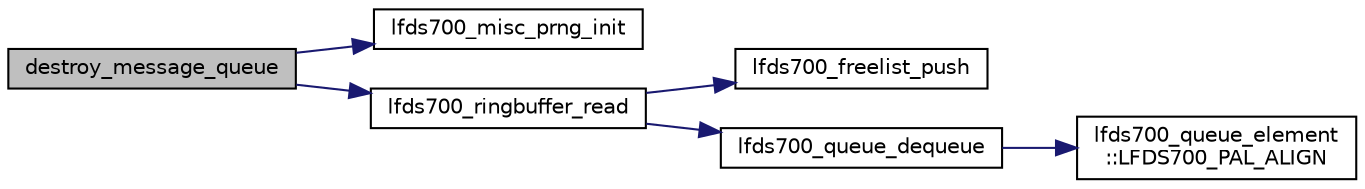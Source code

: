 digraph "destroy_message_queue"
{
 // LATEX_PDF_SIZE
  edge [fontname="Helvetica",fontsize="10",labelfontname="Helvetica",labelfontsize="10"];
  node [fontname="Helvetica",fontsize="10",shape=record];
  rankdir="LR";
  Node1 [label="destroy_message_queue",height=0.2,width=0.4,color="black", fillcolor="grey75", style="filled", fontcolor="black",tooltip=" "];
  Node1 -> Node2 [color="midnightblue",fontsize="10",style="solid",fontname="Helvetica"];
  Node2 [label="lfds700_misc_prng_init",height=0.2,width=0.4,color="black", fillcolor="white", style="filled",URL="$lfds700__misc_8h.html#a7e04616cfdaac388cf2490d78fb4ea70",tooltip=" "];
  Node1 -> Node3 [color="midnightblue",fontsize="10",style="solid",fontname="Helvetica"];
  Node3 [label="lfds700_ringbuffer_read",height=0.2,width=0.4,color="black", fillcolor="white", style="filled",URL="$lfds700__ringbuffer_8h.html#aadcf10a53d6b40fd06a952883f40c8d4",tooltip=" "];
  Node3 -> Node4 [color="midnightblue",fontsize="10",style="solid",fontname="Helvetica"];
  Node4 [label="lfds700_freelist_push",height=0.2,width=0.4,color="black", fillcolor="white", style="filled",URL="$lfds700__freelist_8h.html#a9539c8a047c96fa79ca53e5815233d64",tooltip=" "];
  Node3 -> Node5 [color="midnightblue",fontsize="10",style="solid",fontname="Helvetica"];
  Node5 [label="lfds700_queue_dequeue",height=0.2,width=0.4,color="black", fillcolor="white", style="filled",URL="$lfds700__queue_8h.html#a82df4f760736daa2fd8eed50cb5e5f19",tooltip=" "];
  Node5 -> Node6 [color="midnightblue",fontsize="10",style="solid",fontname="Helvetica"];
  Node6 [label="lfds700_queue_element\l::LFDS700_PAL_ALIGN",height=0.2,width=0.4,color="black", fillcolor="white", style="filled",URL="$structlfds700__queue__element.html#a487d9218b8b7b915384587f0f87bf557",tooltip=" "];
}
